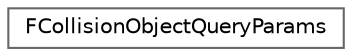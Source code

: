 digraph "Graphical Class Hierarchy"
{
 // INTERACTIVE_SVG=YES
 // LATEX_PDF_SIZE
  bgcolor="transparent";
  edge [fontname=Helvetica,fontsize=10,labelfontname=Helvetica,labelfontsize=10];
  node [fontname=Helvetica,fontsize=10,shape=box,height=0.2,width=0.4];
  rankdir="LR";
  Node0 [id="Node000000",label="FCollisionObjectQueryParams",height=0.2,width=0.4,color="grey40", fillcolor="white", style="filled",URL="$dc/d93/structFCollisionObjectQueryParams.html",tooltip="Structure that contains list of object types the query is intersted in."];
}
